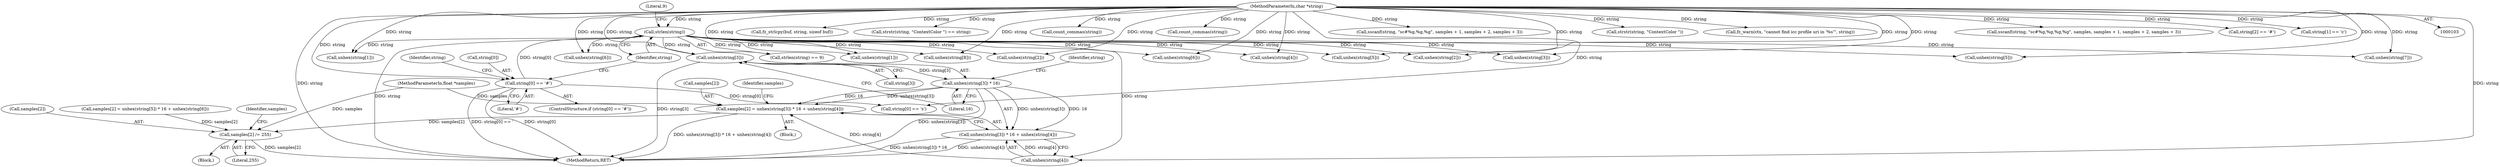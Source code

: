 digraph "0_ghostscript_60dabde18d7fe12b19da8b509bdfee9cc886aafc_0@pointer" {
"1000242" [label="(Call,unhex(string[3]))"];
"1000150" [label="(Call,strlen(string))"];
"1000142" [label="(Call,string[0] == '#')"];
"1000106" [label="(MethodParameterIn,char *string)"];
"1000241" [label="(Call,unhex(string[3]) * 16)"];
"1000236" [label="(Call,samples[2] = unhex(string[3]) * 16 + unhex(string[4]))"];
"1000276" [label="(Call,samples[2] /= 255)"];
"1000240" [label="(Call,unhex(string[3]) * 16 + unhex(string[4]))"];
"1000283" [label="(Identifier,samples)"];
"1000160" [label="(Call,unhex(string[1]))"];
"1000241" [label="(Call,unhex(string[3]) * 16)"];
"1000195" [label="(Call,unhex(string[6]))"];
"1000349" [label="(Call,fz_strlcpy(buf, string, sizeof buf))"];
"1000236" [label="(Call,samples[2] = unhex(string[3]) * 16 + unhex(string[4]))"];
"1000151" [label="(Identifier,string)"];
"1000277" [label="(Call,samples[2])"];
"1000343" [label="(Call,strstr(string, \"ContextColor \") == string)"];
"1000276" [label="(Call,samples[2] /= 255)"];
"1000147" [label="(Block,)"];
"1000232" [label="(Call,unhex(string[2]))"];
"1000106" [label="(MethodParameterIn,char *string)"];
"1000291" [label="(Identifier,string)"];
"1000146" [label="(Literal,'#')"];
"1000180" [label="(Call,unhex(string[4]))"];
"1000242" [label="(Call,unhex(string[3]))"];
"1000325" [label="(Call,count_commas(string))"];
"1000175" [label="(Call,unhex(string[3]))"];
"1000308" [label="(Call,count_commas(string))"];
"1000215" [label="(Block,)"];
"1000205" [label="(Call,unhex(string[7]))"];
"1000150" [label="(Call,strlen(string))"];
"1000280" [label="(Literal,255)"];
"1000253" [label="(Identifier,samples)"];
"1000227" [label="(Call,unhex(string[1]))"];
"1000210" [label="(Call,unhex(string[8]))"];
"1000249" [label="(Identifier,string)"];
"1000149" [label="(Call,strlen(string) == 9)"];
"1000311" [label="(Call,sscanf(string, \"sc#%g,%g,%g\", samples + 1, samples + 2, samples + 3))"];
"1000537" [label="(MethodReturn,RET)"];
"1000142" [label="(Call,string[0] == '#')"];
"1000262" [label="(Call,unhex(string[6]))"];
"1000237" [label="(Call,samples[2])"];
"1000344" [label="(Call,strstr(string, \"ContextColor \"))"];
"1000184" [label="(Call,samples[2] = unhex(string[5]) * 16 + unhex(string[6]))"];
"1000108" [label="(MethodParameterIn,float *samples)"];
"1000152" [label="(Literal,9)"];
"1000246" [label="(Literal,16)"];
"1000141" [label="(ControlStructure,if (string[0] == '#'))"];
"1000368" [label="(Call,fz_warn(ctx, \"cannot find icc profile uri in '%s'\", string))"];
"1000243" [label="(Call,string[3])"];
"1000257" [label="(Call,unhex(string[5]))"];
"1000165" [label="(Call,unhex(string[2]))"];
"1000328" [label="(Call,sscanf(string, \"sc#%g,%g,%g,%g\", samples, samples + 1, samples + 2, samples + 3))"];
"1000143" [label="(Call,string[0])"];
"1000240" [label="(Call,unhex(string[3]) * 16 + unhex(string[4]))"];
"1000300" [label="(Call,string[2] == '#')"];
"1000295" [label="(Call,string[1] == 'c')"];
"1000190" [label="(Call,unhex(string[5]))"];
"1000247" [label="(Call,unhex(string[4]))"];
"1000289" [label="(Call,string[0] == 's')"];
"1000242" -> "1000241"  [label="AST: "];
"1000242" -> "1000243"  [label="CFG: "];
"1000243" -> "1000242"  [label="AST: "];
"1000246" -> "1000242"  [label="CFG: "];
"1000242" -> "1000537"  [label="DDG: string[3]"];
"1000242" -> "1000241"  [label="DDG: string[3]"];
"1000150" -> "1000242"  [label="DDG: string"];
"1000106" -> "1000242"  [label="DDG: string"];
"1000150" -> "1000149"  [label="AST: "];
"1000150" -> "1000151"  [label="CFG: "];
"1000151" -> "1000150"  [label="AST: "];
"1000152" -> "1000150"  [label="CFG: "];
"1000150" -> "1000537"  [label="DDG: string"];
"1000150" -> "1000149"  [label="DDG: string"];
"1000142" -> "1000150"  [label="DDG: string[0]"];
"1000106" -> "1000150"  [label="DDG: string"];
"1000150" -> "1000160"  [label="DDG: string"];
"1000150" -> "1000165"  [label="DDG: string"];
"1000150" -> "1000175"  [label="DDG: string"];
"1000150" -> "1000180"  [label="DDG: string"];
"1000150" -> "1000190"  [label="DDG: string"];
"1000150" -> "1000195"  [label="DDG: string"];
"1000150" -> "1000205"  [label="DDG: string"];
"1000150" -> "1000210"  [label="DDG: string"];
"1000150" -> "1000227"  [label="DDG: string"];
"1000150" -> "1000232"  [label="DDG: string"];
"1000150" -> "1000247"  [label="DDG: string"];
"1000150" -> "1000257"  [label="DDG: string"];
"1000150" -> "1000262"  [label="DDG: string"];
"1000142" -> "1000141"  [label="AST: "];
"1000142" -> "1000146"  [label="CFG: "];
"1000143" -> "1000142"  [label="AST: "];
"1000146" -> "1000142"  [label="AST: "];
"1000151" -> "1000142"  [label="CFG: "];
"1000291" -> "1000142"  [label="CFG: "];
"1000142" -> "1000537"  [label="DDG: string[0] == '"];
"1000142" -> "1000537"  [label="DDG: string[0]"];
"1000106" -> "1000142"  [label="DDG: string"];
"1000142" -> "1000289"  [label="DDG: string[0]"];
"1000106" -> "1000103"  [label="AST: "];
"1000106" -> "1000537"  [label="DDG: string"];
"1000106" -> "1000160"  [label="DDG: string"];
"1000106" -> "1000165"  [label="DDG: string"];
"1000106" -> "1000175"  [label="DDG: string"];
"1000106" -> "1000180"  [label="DDG: string"];
"1000106" -> "1000190"  [label="DDG: string"];
"1000106" -> "1000195"  [label="DDG: string"];
"1000106" -> "1000205"  [label="DDG: string"];
"1000106" -> "1000210"  [label="DDG: string"];
"1000106" -> "1000227"  [label="DDG: string"];
"1000106" -> "1000232"  [label="DDG: string"];
"1000106" -> "1000247"  [label="DDG: string"];
"1000106" -> "1000257"  [label="DDG: string"];
"1000106" -> "1000262"  [label="DDG: string"];
"1000106" -> "1000289"  [label="DDG: string"];
"1000106" -> "1000295"  [label="DDG: string"];
"1000106" -> "1000300"  [label="DDG: string"];
"1000106" -> "1000308"  [label="DDG: string"];
"1000106" -> "1000311"  [label="DDG: string"];
"1000106" -> "1000325"  [label="DDG: string"];
"1000106" -> "1000328"  [label="DDG: string"];
"1000106" -> "1000344"  [label="DDG: string"];
"1000106" -> "1000343"  [label="DDG: string"];
"1000106" -> "1000349"  [label="DDG: string"];
"1000106" -> "1000368"  [label="DDG: string"];
"1000241" -> "1000240"  [label="AST: "];
"1000241" -> "1000246"  [label="CFG: "];
"1000246" -> "1000241"  [label="AST: "];
"1000249" -> "1000241"  [label="CFG: "];
"1000241" -> "1000537"  [label="DDG: unhex(string[3])"];
"1000241" -> "1000236"  [label="DDG: unhex(string[3])"];
"1000241" -> "1000236"  [label="DDG: 16"];
"1000241" -> "1000240"  [label="DDG: unhex(string[3])"];
"1000241" -> "1000240"  [label="DDG: 16"];
"1000236" -> "1000215"  [label="AST: "];
"1000236" -> "1000240"  [label="CFG: "];
"1000237" -> "1000236"  [label="AST: "];
"1000240" -> "1000236"  [label="AST: "];
"1000253" -> "1000236"  [label="CFG: "];
"1000236" -> "1000537"  [label="DDG: unhex(string[3]) * 16 + unhex(string[4])"];
"1000247" -> "1000236"  [label="DDG: string[4]"];
"1000108" -> "1000236"  [label="DDG: samples"];
"1000236" -> "1000276"  [label="DDG: samples[2]"];
"1000276" -> "1000147"  [label="AST: "];
"1000276" -> "1000280"  [label="CFG: "];
"1000277" -> "1000276"  [label="AST: "];
"1000280" -> "1000276"  [label="AST: "];
"1000283" -> "1000276"  [label="CFG: "];
"1000276" -> "1000537"  [label="DDG: samples[2]"];
"1000184" -> "1000276"  [label="DDG: samples[2]"];
"1000108" -> "1000276"  [label="DDG: samples"];
"1000240" -> "1000247"  [label="CFG: "];
"1000247" -> "1000240"  [label="AST: "];
"1000240" -> "1000537"  [label="DDG: unhex(string[3]) * 16"];
"1000240" -> "1000537"  [label="DDG: unhex(string[4])"];
"1000247" -> "1000240"  [label="DDG: string[4]"];
}

